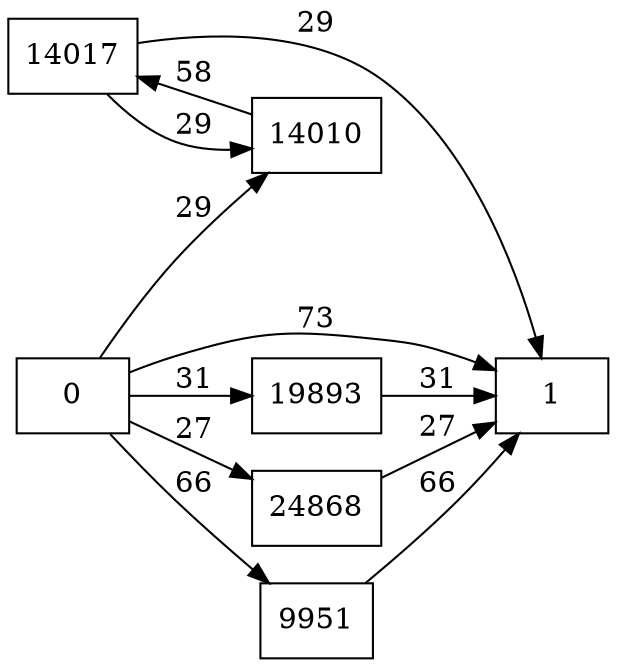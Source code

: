 digraph {
	graph [rankdir=LR]
	node [shape=rectangle]
	9951 -> 1 [label=66]
	14010 -> 14017 [label=58]
	14017 -> 14010 [label=29]
	14017 -> 1 [label=29]
	19893 -> 1 [label=31]
	24868 -> 1 [label=27]
	0 -> 1 [label=73]
	0 -> 9951 [label=66]
	0 -> 14010 [label=29]
	0 -> 19893 [label=31]
	0 -> 24868 [label=27]
}
